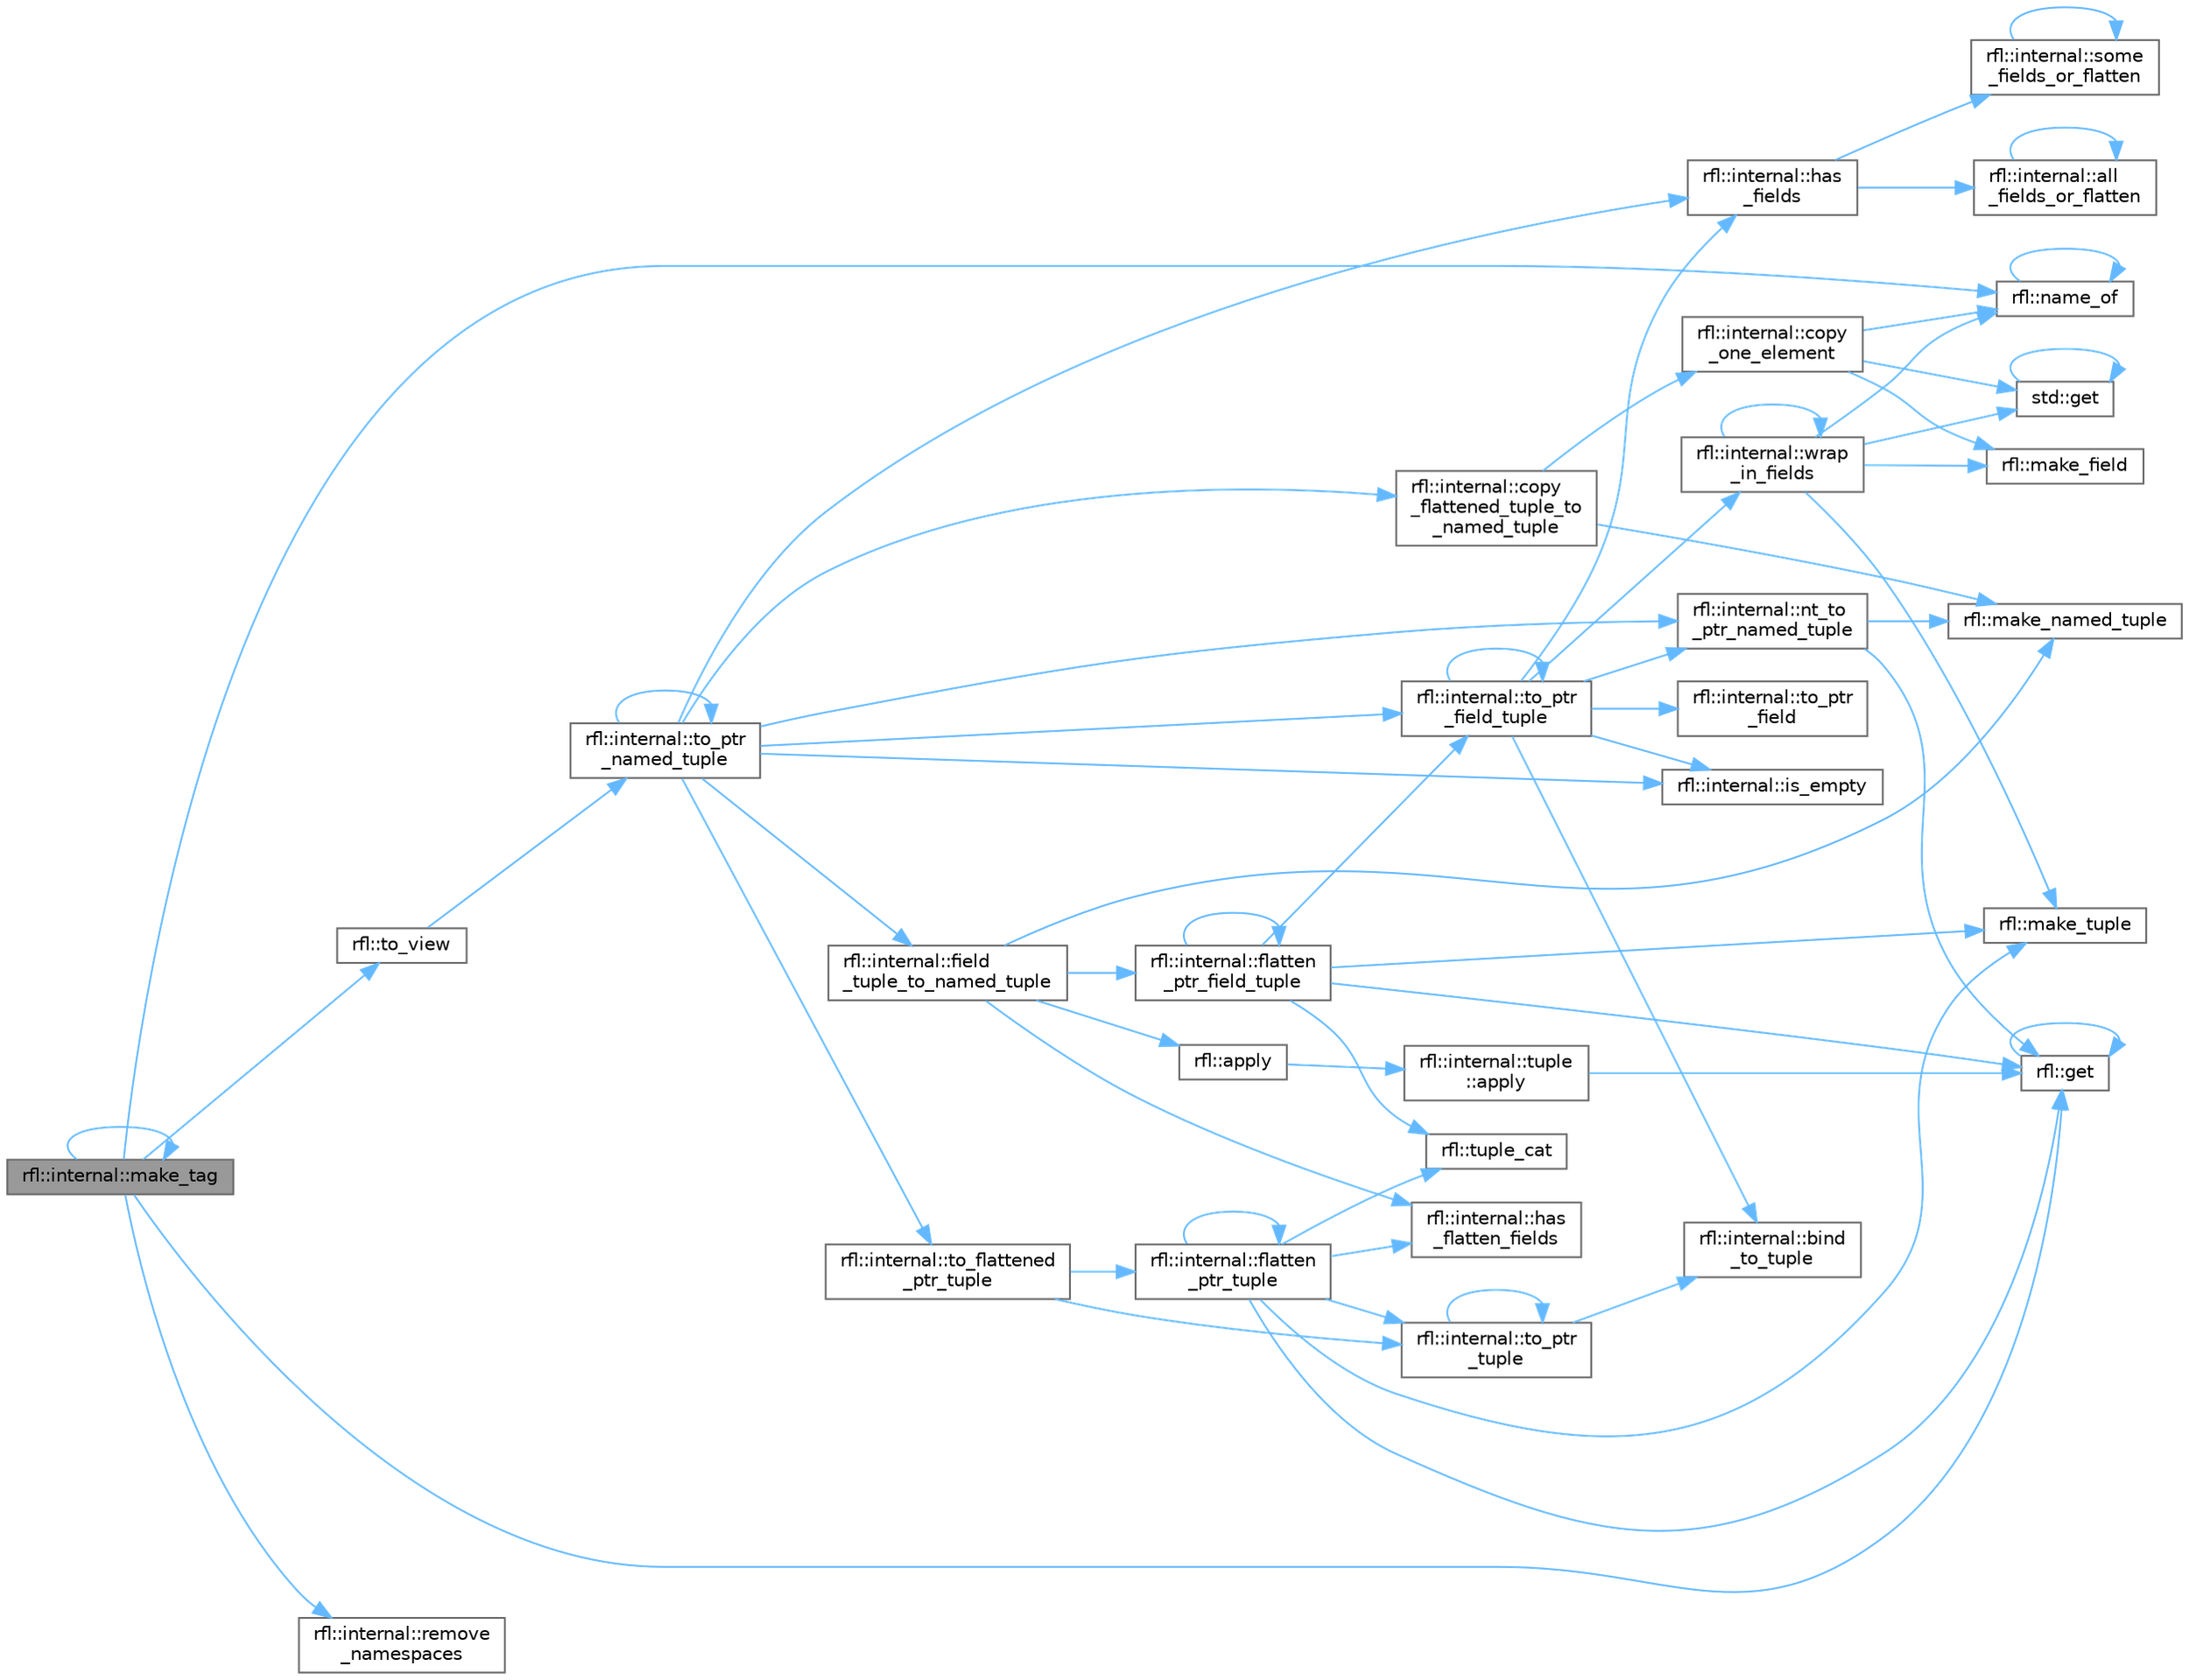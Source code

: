 digraph "rfl::internal::make_tag"
{
 // LATEX_PDF_SIZE
  bgcolor="transparent";
  edge [fontname=Helvetica,fontsize=10,labelfontname=Helvetica,labelfontsize=10];
  node [fontname=Helvetica,fontsize=10,shape=box,height=0.2,width=0.4];
  rankdir="LR";
  Node1 [id="Node000001",label="rfl::internal::make_tag",height=0.2,width=0.4,color="gray40", fillcolor="grey60", style="filled", fontcolor="black",tooltip=" "];
  Node1 -> Node2 [id="edge1_Node000001_Node000002",color="steelblue1",style="solid",tooltip=" "];
  Node2 [id="Node000002",label="rfl::get",height=0.2,width=0.4,color="grey40", fillcolor="white", style="filled",URL="$namespacerfl.html#ac379420409251e5a3c0bea4a701daf0a",tooltip="Gets a field by index."];
  Node2 -> Node2 [id="edge2_Node000002_Node000002",color="steelblue1",style="solid",tooltip=" "];
  Node1 -> Node1 [id="edge3_Node000001_Node000001",color="steelblue1",style="solid",tooltip=" "];
  Node1 -> Node3 [id="edge4_Node000001_Node000003",color="steelblue1",style="solid",tooltip=" "];
  Node3 [id="Node000003",label="rfl::name_of",height=0.2,width=0.4,color="grey40", fillcolor="white", style="filled",URL="$namespacerfl.html#a90efd0c5575582354c25333fa30a8013",tooltip="Helper function to retrieve a name at compile time."];
  Node3 -> Node3 [id="edge5_Node000003_Node000003",color="steelblue1",style="solid",tooltip=" "];
  Node1 -> Node4 [id="edge6_Node000001_Node000004",color="steelblue1",style="solid",tooltip=" "];
  Node4 [id="Node000004",label="rfl::internal::remove\l_namespaces",height=0.2,width=0.4,color="grey40", fillcolor="white", style="filled",URL="$namespacerfl_1_1internal.html#ab077683f0a9736c592e4e2a921a808b6",tooltip=" "];
  Node1 -> Node5 [id="edge7_Node000001_Node000005",color="steelblue1",style="solid",tooltip=" "];
  Node5 [id="Node000005",label="rfl::to_view",height=0.2,width=0.4,color="grey40", fillcolor="white", style="filled",URL="$namespacerfl.html#a6d13127a52ba17e9fb281ddb39b5f220",tooltip=" "];
  Node5 -> Node6 [id="edge8_Node000005_Node000006",color="steelblue1",style="solid",tooltip=" "];
  Node6 [id="Node000006",label="rfl::internal::to_ptr\l_named_tuple",height=0.2,width=0.4,color="grey40", fillcolor="white", style="filled",URL="$namespacerfl_1_1internal.html#a19594a7d66a271a8f893f2170217e299",tooltip=" "];
  Node6 -> Node7 [id="edge9_Node000006_Node000007",color="steelblue1",style="solid",tooltip=" "];
  Node7 [id="Node000007",label="rfl::internal::copy\l_flattened_tuple_to\l_named_tuple",height=0.2,width=0.4,color="grey40", fillcolor="white", style="filled",URL="$namespacerfl_1_1internal.html#aa4d84e91c691523bdf3dbf8832cba64c",tooltip=" "];
  Node7 -> Node8 [id="edge10_Node000007_Node000008",color="steelblue1",style="solid",tooltip=" "];
  Node8 [id="Node000008",label="rfl::internal::copy\l_one_element",height=0.2,width=0.4,color="grey40", fillcolor="white", style="filled",URL="$namespacerfl_1_1internal.html#a8a566443d85dd9fc0f2e6e4ae131ed55",tooltip=" "];
  Node8 -> Node9 [id="edge11_Node000008_Node000009",color="steelblue1",style="solid",tooltip=" "];
  Node9 [id="Node000009",label="std::get",height=0.2,width=0.4,color="grey40", fillcolor="white", style="filled",URL="$namespacestd.html#aae41d8280b7ccc3f0e0a0be2dab21c8f",tooltip="Gets an element by index."];
  Node9 -> Node9 [id="edge12_Node000009_Node000009",color="steelblue1",style="solid",tooltip=" "];
  Node8 -> Node10 [id="edge13_Node000008_Node000010",color="steelblue1",style="solid",tooltip=" "];
  Node10 [id="Node000010",label="rfl::make_field",height=0.2,width=0.4,color="grey40", fillcolor="white", style="filled",URL="$namespacerfl.html#afb5f68a22d5b6a42a5b4477c35559ce9",tooltip=" "];
  Node8 -> Node3 [id="edge14_Node000008_Node000003",color="steelblue1",style="solid",tooltip=" "];
  Node7 -> Node11 [id="edge15_Node000007_Node000011",color="steelblue1",style="solid",tooltip=" "];
  Node11 [id="Node000011",label="rfl::make_named_tuple",height=0.2,width=0.4,color="grey40", fillcolor="white", style="filled",URL="$namespacerfl.html#a19523aa875e6c36af474a97f28ed4002",tooltip="Explicit overload for creating empty named tuples."];
  Node6 -> Node12 [id="edge16_Node000006_Node000012",color="steelblue1",style="solid",tooltip=" "];
  Node12 [id="Node000012",label="rfl::internal::field\l_tuple_to_named_tuple",height=0.2,width=0.4,color="grey40", fillcolor="white", style="filled",URL="$namespacerfl_1_1internal.html#a923e1c7faefca7c7af6ec3d7aecccba0",tooltip=" "];
  Node12 -> Node13 [id="edge17_Node000012_Node000013",color="steelblue1",style="solid",tooltip=" "];
  Node13 [id="Node000013",label="rfl::apply",height=0.2,width=0.4,color="grey40", fillcolor="white", style="filled",URL="$namespacerfl.html#aaa94742afd7fde0d6d6cc59ae6d92989",tooltip=" "];
  Node13 -> Node14 [id="edge18_Node000013_Node000014",color="steelblue1",style="solid",tooltip=" "];
  Node14 [id="Node000014",label="rfl::internal::tuple\l::apply",height=0.2,width=0.4,color="grey40", fillcolor="white", style="filled",URL="$namespacerfl_1_1internal_1_1tuple.html#a5fe21ddba2943f200bc6c6e4d8d34e54",tooltip=" "];
  Node14 -> Node2 [id="edge19_Node000014_Node000002",color="steelblue1",style="solid",tooltip=" "];
  Node12 -> Node15 [id="edge20_Node000012_Node000015",color="steelblue1",style="solid",tooltip=" "];
  Node15 [id="Node000015",label="rfl::internal::flatten\l_ptr_field_tuple",height=0.2,width=0.4,color="grey40", fillcolor="white", style="filled",URL="$namespacerfl_1_1internal.html#ae729ffba37ab19a6426f80c6ef26e2d6",tooltip=" "];
  Node15 -> Node15 [id="edge21_Node000015_Node000015",color="steelblue1",style="solid",tooltip=" "];
  Node15 -> Node2 [id="edge22_Node000015_Node000002",color="steelblue1",style="solid",tooltip=" "];
  Node15 -> Node16 [id="edge23_Node000015_Node000016",color="steelblue1",style="solid",tooltip=" "];
  Node16 [id="Node000016",label="rfl::make_tuple",height=0.2,width=0.4,color="grey40", fillcolor="white", style="filled",URL="$namespacerfl.html#ac71a9ec8b4d8fd347719083ec38c00f9",tooltip=" "];
  Node15 -> Node17 [id="edge24_Node000015_Node000017",color="steelblue1",style="solid",tooltip=" "];
  Node17 [id="Node000017",label="rfl::internal::to_ptr\l_field_tuple",height=0.2,width=0.4,color="grey40", fillcolor="white", style="filled",URL="$namespacerfl_1_1internal.html#a4c5ce682ef0d85a0edc5fc36074815d2",tooltip=" "];
  Node17 -> Node18 [id="edge25_Node000017_Node000018",color="steelblue1",style="solid",tooltip=" "];
  Node18 [id="Node000018",label="rfl::internal::bind\l_to_tuple",height=0.2,width=0.4,color="grey40", fillcolor="white", style="filled",URL="$namespacerfl_1_1internal.html#aaccfbbd07ded0a84498cea052cb3d443",tooltip=" "];
  Node17 -> Node19 [id="edge26_Node000017_Node000019",color="steelblue1",style="solid",tooltip=" "];
  Node19 [id="Node000019",label="rfl::internal::has\l_fields",height=0.2,width=0.4,color="grey40", fillcolor="white", style="filled",URL="$namespacerfl_1_1internal.html#a4bf6ff2224c907a5df21f524e650fd17",tooltip=" "];
  Node19 -> Node20 [id="edge27_Node000019_Node000020",color="steelblue1",style="solid",tooltip=" "];
  Node20 [id="Node000020",label="rfl::internal::all\l_fields_or_flatten",height=0.2,width=0.4,color="grey40", fillcolor="white", style="filled",URL="$namespacerfl_1_1internal.html#a012b9c8f5d6103eb084598eca9f9f631",tooltip=" "];
  Node20 -> Node20 [id="edge28_Node000020_Node000020",color="steelblue1",style="solid",tooltip=" "];
  Node19 -> Node21 [id="edge29_Node000019_Node000021",color="steelblue1",style="solid",tooltip=" "];
  Node21 [id="Node000021",label="rfl::internal::some\l_fields_or_flatten",height=0.2,width=0.4,color="grey40", fillcolor="white", style="filled",URL="$namespacerfl_1_1internal.html#a71c929c1a514d827549eb15d4355de92",tooltip=" "];
  Node21 -> Node21 [id="edge30_Node000021_Node000021",color="steelblue1",style="solid",tooltip=" "];
  Node17 -> Node22 [id="edge31_Node000017_Node000022",color="steelblue1",style="solid",tooltip=" "];
  Node22 [id="Node000022",label="rfl::internal::is_empty",height=0.2,width=0.4,color="grey40", fillcolor="white", style="filled",URL="$namespacerfl_1_1internal.html#a818161434e9e7892d403a7c92d7268fe",tooltip=" "];
  Node17 -> Node23 [id="edge32_Node000017_Node000023",color="steelblue1",style="solid",tooltip=" "];
  Node23 [id="Node000023",label="rfl::internal::nt_to\l_ptr_named_tuple",height=0.2,width=0.4,color="grey40", fillcolor="white", style="filled",URL="$namespacerfl_1_1internal.html#a444ef522c6d66572aa5cd3ccde829885",tooltip=" "];
  Node23 -> Node2 [id="edge33_Node000023_Node000002",color="steelblue1",style="solid",tooltip=" "];
  Node23 -> Node11 [id="edge34_Node000023_Node000011",color="steelblue1",style="solid",tooltip=" "];
  Node17 -> Node24 [id="edge35_Node000017_Node000024",color="steelblue1",style="solid",tooltip=" "];
  Node24 [id="Node000024",label="rfl::internal::to_ptr\l_field",height=0.2,width=0.4,color="grey40", fillcolor="white", style="filled",URL="$namespacerfl_1_1internal.html#ab7e2b5fa9d320f0c9a301fbe22ebc677",tooltip=" "];
  Node17 -> Node17 [id="edge36_Node000017_Node000017",color="steelblue1",style="solid",tooltip=" "];
  Node17 -> Node25 [id="edge37_Node000017_Node000025",color="steelblue1",style="solid",tooltip=" "];
  Node25 [id="Node000025",label="rfl::internal::wrap\l_in_fields",height=0.2,width=0.4,color="grey40", fillcolor="white", style="filled",URL="$namespacerfl_1_1internal.html#a75a4f615c45abce17e710e72514498d7",tooltip=" "];
  Node25 -> Node9 [id="edge38_Node000025_Node000009",color="steelblue1",style="solid",tooltip=" "];
  Node25 -> Node10 [id="edge39_Node000025_Node000010",color="steelblue1",style="solid",tooltip=" "];
  Node25 -> Node16 [id="edge40_Node000025_Node000016",color="steelblue1",style="solid",tooltip=" "];
  Node25 -> Node3 [id="edge41_Node000025_Node000003",color="steelblue1",style="solid",tooltip=" "];
  Node25 -> Node25 [id="edge42_Node000025_Node000025",color="steelblue1",style="solid",tooltip=" "];
  Node15 -> Node26 [id="edge43_Node000015_Node000026",color="steelblue1",style="solid",tooltip=" "];
  Node26 [id="Node000026",label="rfl::tuple_cat",height=0.2,width=0.4,color="grey40", fillcolor="white", style="filled",URL="$namespacerfl.html#ad4738e8acd2a03b1b2b01c6caa6b27e9",tooltip=" "];
  Node12 -> Node27 [id="edge44_Node000012_Node000027",color="steelblue1",style="solid",tooltip=" "];
  Node27 [id="Node000027",label="rfl::internal::has\l_flatten_fields",height=0.2,width=0.4,color="grey40", fillcolor="white", style="filled",URL="$namespacerfl_1_1internal.html#a60f5d02505f61eabff343c2f5e9c7dbe",tooltip=" "];
  Node12 -> Node11 [id="edge45_Node000012_Node000011",color="steelblue1",style="solid",tooltip=" "];
  Node6 -> Node19 [id="edge46_Node000006_Node000019",color="steelblue1",style="solid",tooltip=" "];
  Node6 -> Node22 [id="edge47_Node000006_Node000022",color="steelblue1",style="solid",tooltip=" "];
  Node6 -> Node23 [id="edge48_Node000006_Node000023",color="steelblue1",style="solid",tooltip=" "];
  Node6 -> Node28 [id="edge49_Node000006_Node000028",color="steelblue1",style="solid",tooltip=" "];
  Node28 [id="Node000028",label="rfl::internal::to_flattened\l_ptr_tuple",height=0.2,width=0.4,color="grey40", fillcolor="white", style="filled",URL="$namespacerfl_1_1internal.html#abe898ac2971112070bfbcc91def971d6",tooltip=" "];
  Node28 -> Node29 [id="edge50_Node000028_Node000029",color="steelblue1",style="solid",tooltip=" "];
  Node29 [id="Node000029",label="rfl::internal::flatten\l_ptr_tuple",height=0.2,width=0.4,color="grey40", fillcolor="white", style="filled",URL="$namespacerfl_1_1internal.html#a3a901d356d0602482acd2f0861f8b472",tooltip=" "];
  Node29 -> Node29 [id="edge51_Node000029_Node000029",color="steelblue1",style="solid",tooltip=" "];
  Node29 -> Node2 [id="edge52_Node000029_Node000002",color="steelblue1",style="solid",tooltip=" "];
  Node29 -> Node27 [id="edge53_Node000029_Node000027",color="steelblue1",style="solid",tooltip=" "];
  Node29 -> Node16 [id="edge54_Node000029_Node000016",color="steelblue1",style="solid",tooltip=" "];
  Node29 -> Node30 [id="edge55_Node000029_Node000030",color="steelblue1",style="solid",tooltip=" "];
  Node30 [id="Node000030",label="rfl::internal::to_ptr\l_tuple",height=0.2,width=0.4,color="grey40", fillcolor="white", style="filled",URL="$namespacerfl_1_1internal.html#a3a36b92d743023e52d9ba1b74cc5fbd1",tooltip=" "];
  Node30 -> Node18 [id="edge56_Node000030_Node000018",color="steelblue1",style="solid",tooltip=" "];
  Node30 -> Node30 [id="edge57_Node000030_Node000030",color="steelblue1",style="solid",tooltip=" "];
  Node29 -> Node26 [id="edge58_Node000029_Node000026",color="steelblue1",style="solid",tooltip=" "];
  Node28 -> Node30 [id="edge59_Node000028_Node000030",color="steelblue1",style="solid",tooltip=" "];
  Node6 -> Node17 [id="edge60_Node000006_Node000017",color="steelblue1",style="solid",tooltip=" "];
  Node6 -> Node6 [id="edge61_Node000006_Node000006",color="steelblue1",style="solid",tooltip=" "];
}
